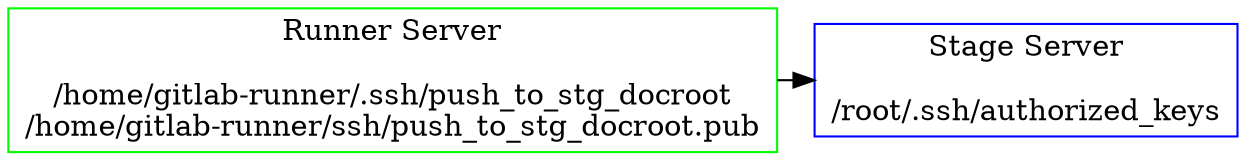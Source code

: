 digraph G {
  node [ shape = box ];

  gitlab_runner [ label = "Runner Server\n\n/home/gitlab-runner/.ssh/push_to_stg_docroot\n/home/gitlab-runner/ssh/push_to_stg_docroot.pub"  color = green  style = filled fillcolor = white ]

  stage [ label = "Stage Server\n\n/root/.ssh/authorized_keys"  color = blue  style = filled fillcolor = white ]


  gitlab_runner -> stage [constraint=false];
}
